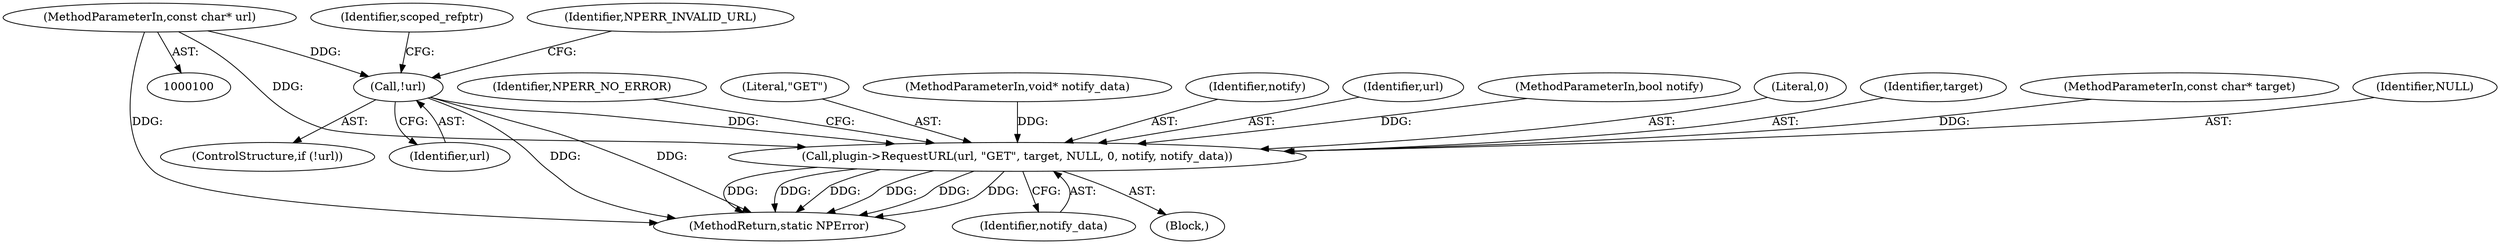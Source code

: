 digraph "0_Chrome_ea3d1d84be3d6f97bf50e76511c9e26af6895533_22@pointer" {
"1000102" [label="(MethodParameterIn,const char* url)"];
"1000108" [label="(Call,!url)"];
"1000127" [label="(Call,plugin->RequestURL(url, \"GET\", target, NULL, 0, notify, notify_data))"];
"1000127" [label="(Call,plugin->RequestURL(url, \"GET\", target, NULL, 0, notify, notify_data))"];
"1000107" [label="(ControlStructure,if (!url))"];
"1000136" [label="(Identifier,NPERR_NO_ERROR)"];
"1000129" [label="(Literal,\"GET\")"];
"1000114" [label="(Identifier,scoped_refptr)"];
"1000109" [label="(Identifier,url)"];
"1000105" [label="(MethodParameterIn,void* notify_data)"];
"1000102" [label="(MethodParameterIn,const char* url)"];
"1000137" [label="(MethodReturn,static NPError)"];
"1000133" [label="(Identifier,notify)"];
"1000134" [label="(Identifier,notify_data)"];
"1000111" [label="(Identifier,NPERR_INVALID_URL)"];
"1000128" [label="(Identifier,url)"];
"1000108" [label="(Call,!url)"];
"1000104" [label="(MethodParameterIn,bool notify)"];
"1000106" [label="(Block,)"];
"1000132" [label="(Literal,0)"];
"1000130" [label="(Identifier,target)"];
"1000103" [label="(MethodParameterIn,const char* target)"];
"1000131" [label="(Identifier,NULL)"];
"1000102" -> "1000100"  [label="AST: "];
"1000102" -> "1000137"  [label="DDG: "];
"1000102" -> "1000108"  [label="DDG: "];
"1000102" -> "1000127"  [label="DDG: "];
"1000108" -> "1000107"  [label="AST: "];
"1000108" -> "1000109"  [label="CFG: "];
"1000109" -> "1000108"  [label="AST: "];
"1000111" -> "1000108"  [label="CFG: "];
"1000114" -> "1000108"  [label="CFG: "];
"1000108" -> "1000137"  [label="DDG: "];
"1000108" -> "1000137"  [label="DDG: "];
"1000108" -> "1000127"  [label="DDG: "];
"1000127" -> "1000106"  [label="AST: "];
"1000127" -> "1000134"  [label="CFG: "];
"1000128" -> "1000127"  [label="AST: "];
"1000129" -> "1000127"  [label="AST: "];
"1000130" -> "1000127"  [label="AST: "];
"1000131" -> "1000127"  [label="AST: "];
"1000132" -> "1000127"  [label="AST: "];
"1000133" -> "1000127"  [label="AST: "];
"1000134" -> "1000127"  [label="AST: "];
"1000136" -> "1000127"  [label="CFG: "];
"1000127" -> "1000137"  [label="DDG: "];
"1000127" -> "1000137"  [label="DDG: "];
"1000127" -> "1000137"  [label="DDG: "];
"1000127" -> "1000137"  [label="DDG: "];
"1000127" -> "1000137"  [label="DDG: "];
"1000127" -> "1000137"  [label="DDG: "];
"1000103" -> "1000127"  [label="DDG: "];
"1000104" -> "1000127"  [label="DDG: "];
"1000105" -> "1000127"  [label="DDG: "];
}
